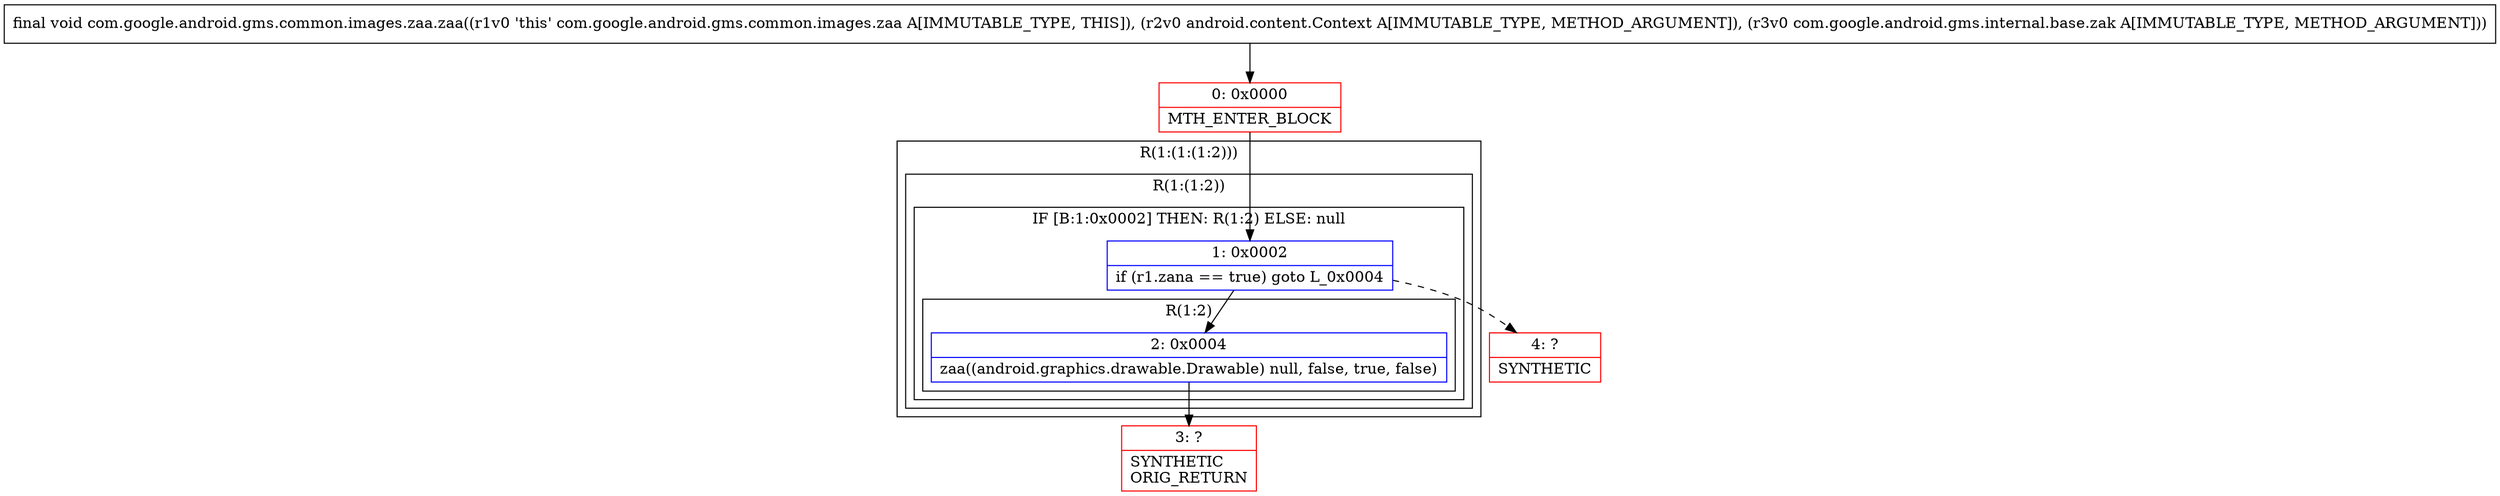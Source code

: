 digraph "CFG forcom.google.android.gms.common.images.zaa.zaa(Landroid\/content\/Context;Lcom\/google\/android\/gms\/internal\/base\/zak;)V" {
subgraph cluster_Region_2097060553 {
label = "R(1:(1:(1:2)))";
node [shape=record,color=blue];
subgraph cluster_Region_92627242 {
label = "R(1:(1:2))";
node [shape=record,color=blue];
subgraph cluster_IfRegion_402319562 {
label = "IF [B:1:0x0002] THEN: R(1:2) ELSE: null";
node [shape=record,color=blue];
Node_1 [shape=record,label="{1\:\ 0x0002|if (r1.zana == true) goto L_0x0004\l}"];
subgraph cluster_Region_467012237 {
label = "R(1:2)";
node [shape=record,color=blue];
Node_2 [shape=record,label="{2\:\ 0x0004|zaa((android.graphics.drawable.Drawable) null, false, true, false)\l}"];
}
}
}
}
Node_0 [shape=record,color=red,label="{0\:\ 0x0000|MTH_ENTER_BLOCK\l}"];
Node_3 [shape=record,color=red,label="{3\:\ ?|SYNTHETIC\lORIG_RETURN\l}"];
Node_4 [shape=record,color=red,label="{4\:\ ?|SYNTHETIC\l}"];
MethodNode[shape=record,label="{final void com.google.android.gms.common.images.zaa.zaa((r1v0 'this' com.google.android.gms.common.images.zaa A[IMMUTABLE_TYPE, THIS]), (r2v0 android.content.Context A[IMMUTABLE_TYPE, METHOD_ARGUMENT]), (r3v0 com.google.android.gms.internal.base.zak A[IMMUTABLE_TYPE, METHOD_ARGUMENT])) }"];
MethodNode -> Node_0;
Node_1 -> Node_2;
Node_1 -> Node_4[style=dashed];
Node_2 -> Node_3;
Node_0 -> Node_1;
}

